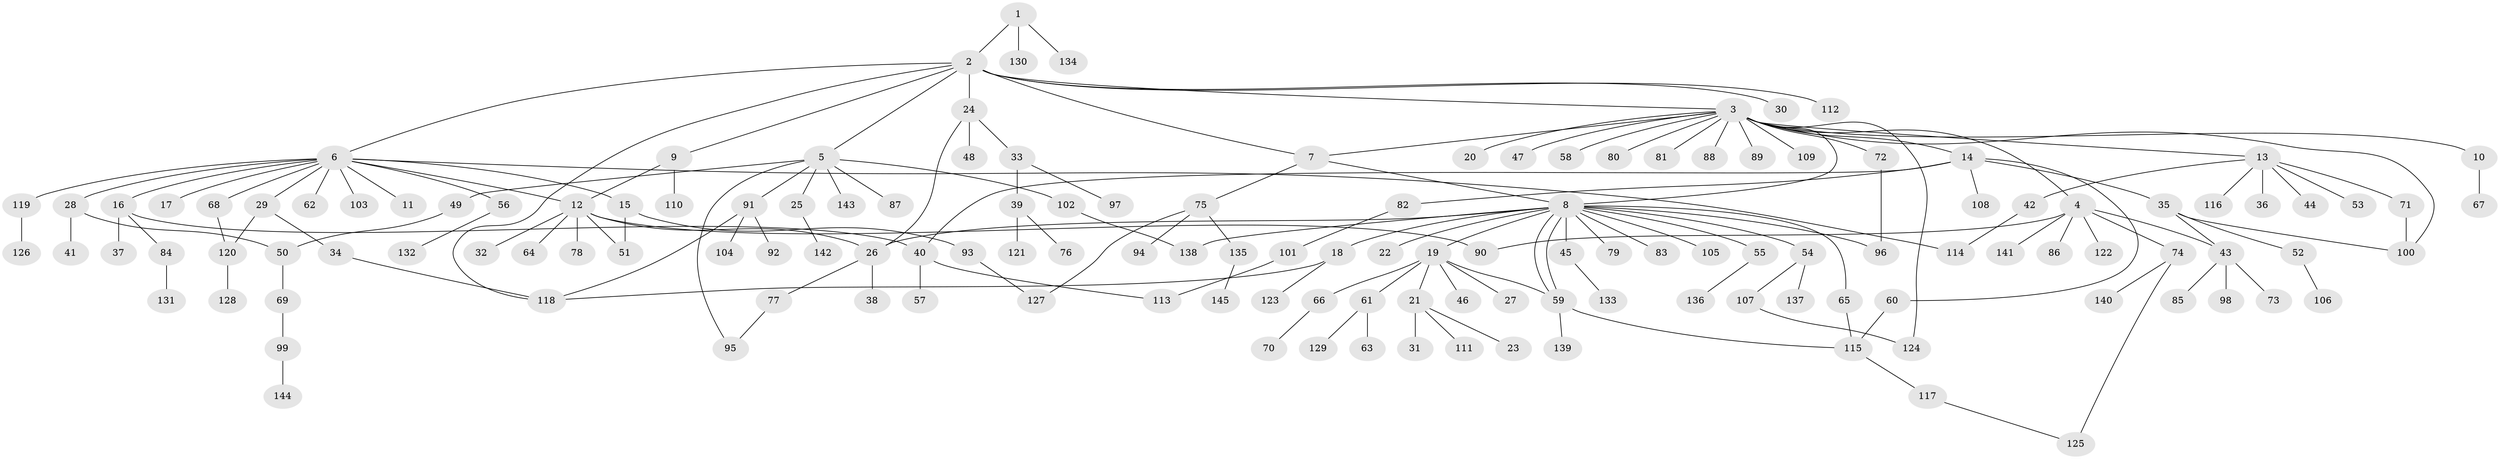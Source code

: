 // coarse degree distribution, {2: 0.30392156862745096, 9: 0.00980392156862745, 17: 0.00980392156862745, 6: 0.0196078431372549, 7: 0.029411764705882353, 12: 0.00980392156862745, 4: 0.058823529411764705, 15: 0.00980392156862745, 1: 0.43137254901960786, 5: 0.00980392156862745, 3: 0.10784313725490197}
// Generated by graph-tools (version 1.1) at 2025/50/03/04/25 22:50:08]
// undirected, 145 vertices, 172 edges
graph export_dot {
  node [color=gray90,style=filled];
  1;
  2;
  3;
  4;
  5;
  6;
  7;
  8;
  9;
  10;
  11;
  12;
  13;
  14;
  15;
  16;
  17;
  18;
  19;
  20;
  21;
  22;
  23;
  24;
  25;
  26;
  27;
  28;
  29;
  30;
  31;
  32;
  33;
  34;
  35;
  36;
  37;
  38;
  39;
  40;
  41;
  42;
  43;
  44;
  45;
  46;
  47;
  48;
  49;
  50;
  51;
  52;
  53;
  54;
  55;
  56;
  57;
  58;
  59;
  60;
  61;
  62;
  63;
  64;
  65;
  66;
  67;
  68;
  69;
  70;
  71;
  72;
  73;
  74;
  75;
  76;
  77;
  78;
  79;
  80;
  81;
  82;
  83;
  84;
  85;
  86;
  87;
  88;
  89;
  90;
  91;
  92;
  93;
  94;
  95;
  96;
  97;
  98;
  99;
  100;
  101;
  102;
  103;
  104;
  105;
  106;
  107;
  108;
  109;
  110;
  111;
  112;
  113;
  114;
  115;
  116;
  117;
  118;
  119;
  120;
  121;
  122;
  123;
  124;
  125;
  126;
  127;
  128;
  129;
  130;
  131;
  132;
  133;
  134;
  135;
  136;
  137;
  138;
  139;
  140;
  141;
  142;
  143;
  144;
  145;
  1 -- 2;
  1 -- 130;
  1 -- 134;
  2 -- 3;
  2 -- 5;
  2 -- 6;
  2 -- 7;
  2 -- 9;
  2 -- 24;
  2 -- 30;
  2 -- 112;
  2 -- 118;
  3 -- 4;
  3 -- 7;
  3 -- 8;
  3 -- 10;
  3 -- 13;
  3 -- 14;
  3 -- 20;
  3 -- 47;
  3 -- 58;
  3 -- 72;
  3 -- 80;
  3 -- 81;
  3 -- 88;
  3 -- 89;
  3 -- 100;
  3 -- 109;
  3 -- 124;
  4 -- 43;
  4 -- 74;
  4 -- 86;
  4 -- 90;
  4 -- 122;
  4 -- 141;
  5 -- 25;
  5 -- 49;
  5 -- 87;
  5 -- 91;
  5 -- 95;
  5 -- 102;
  5 -- 143;
  6 -- 11;
  6 -- 12;
  6 -- 15;
  6 -- 16;
  6 -- 17;
  6 -- 28;
  6 -- 29;
  6 -- 56;
  6 -- 62;
  6 -- 68;
  6 -- 103;
  6 -- 114;
  6 -- 119;
  7 -- 8;
  7 -- 75;
  8 -- 18;
  8 -- 19;
  8 -- 22;
  8 -- 26;
  8 -- 45;
  8 -- 54;
  8 -- 55;
  8 -- 59;
  8 -- 59;
  8 -- 65;
  8 -- 79;
  8 -- 83;
  8 -- 96;
  8 -- 105;
  8 -- 138;
  9 -- 12;
  9 -- 110;
  10 -- 67;
  12 -- 26;
  12 -- 32;
  12 -- 51;
  12 -- 64;
  12 -- 78;
  12 -- 90;
  13 -- 36;
  13 -- 42;
  13 -- 44;
  13 -- 53;
  13 -- 71;
  13 -- 116;
  14 -- 35;
  14 -- 40;
  14 -- 60;
  14 -- 82;
  14 -- 108;
  15 -- 51;
  15 -- 93;
  16 -- 37;
  16 -- 40;
  16 -- 84;
  18 -- 118;
  18 -- 123;
  19 -- 21;
  19 -- 27;
  19 -- 46;
  19 -- 59;
  19 -- 61;
  19 -- 66;
  21 -- 23;
  21 -- 31;
  21 -- 111;
  24 -- 26;
  24 -- 33;
  24 -- 48;
  25 -- 142;
  26 -- 38;
  26 -- 77;
  28 -- 41;
  28 -- 50;
  29 -- 34;
  29 -- 120;
  33 -- 39;
  33 -- 97;
  34 -- 118;
  35 -- 43;
  35 -- 52;
  35 -- 100;
  39 -- 76;
  39 -- 121;
  40 -- 57;
  40 -- 113;
  42 -- 114;
  43 -- 73;
  43 -- 85;
  43 -- 98;
  45 -- 133;
  49 -- 50;
  50 -- 69;
  52 -- 106;
  54 -- 107;
  54 -- 137;
  55 -- 136;
  56 -- 132;
  59 -- 115;
  59 -- 139;
  60 -- 115;
  61 -- 63;
  61 -- 129;
  65 -- 115;
  66 -- 70;
  68 -- 120;
  69 -- 99;
  71 -- 100;
  72 -- 96;
  74 -- 125;
  74 -- 140;
  75 -- 94;
  75 -- 127;
  75 -- 135;
  77 -- 95;
  82 -- 101;
  84 -- 131;
  91 -- 92;
  91 -- 104;
  91 -- 118;
  93 -- 127;
  99 -- 144;
  101 -- 113;
  102 -- 138;
  107 -- 124;
  115 -- 117;
  117 -- 125;
  119 -- 126;
  120 -- 128;
  135 -- 145;
}
